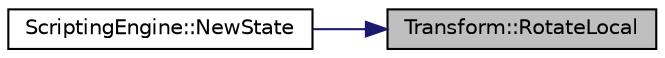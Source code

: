 digraph "Transform::RotateLocal"
{
 // LATEX_PDF_SIZE
  edge [fontname="Helvetica",fontsize="10",labelfontname="Helvetica",labelfontsize="10"];
  node [fontname="Helvetica",fontsize="10",shape=record];
  rankdir="RL";
  Node204 [label="Transform::RotateLocal",height=0.2,width=0.4,color="black", fillcolor="grey75", style="filled", fontcolor="black",tooltip="Rotates the transform around a given axis."];
  Node204 -> Node205 [dir="back",color="midnightblue",fontsize="10",style="solid",fontname="Helvetica"];
  Node205 [label="ScriptingEngine::NewState",height=0.2,width=0.4,color="black", fillcolor="white", style="filled",URL="$class_scripting_engine.html#a125a0c206da8e74b8f6664c4e523606a",tooltip="Sets up the engine with initial processes and variables and exposes engine functionality to lua."];
}
